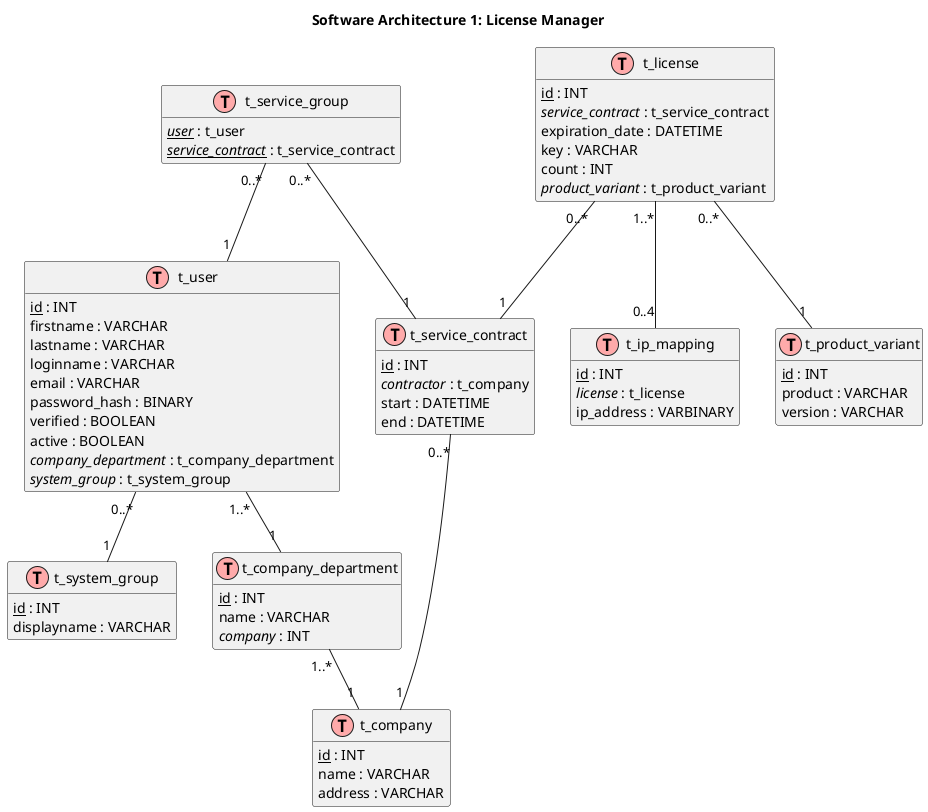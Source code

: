 @startuml db
!define table(x) class x << (T,#FFAAAA) >>
!define primary_key(x) <u>x</u>
!define foreign_key(x) <i>x</i>
hide methods
hide stereotypes

title Software Architecture 1: License Manager

table(t_user) {
  primary_key(id) : INT
  firstname : VARCHAR
  lastname : VARCHAR
  loginname : VARCHAR
  email : VARCHAR
  password_hash : BINARY
  verified : BOOLEAN
  active : BOOLEAN
  foreign_key(company_department) : t_company_department
  foreign_key(system_group) : t_system_group
}

table(t_system_group) {
  primary_key(id) : INT
  displayname : VARCHAR
}

table(t_company) {
  primary_key(id) : INT
  name : VARCHAR
  address : VARCHAR
}

table(t_service_contract) {
  primary_key(id) : INT
  foreign_key(contractor) : t_company
  start : DATETIME
  end : DATETIME
}

table(t_service_group) {
  primary_key(foreign_key(user)) : t_user
  primary_key(foreign_key(service_contract)) : t_service_contract
}

table(t_license) {
  primary_key(id) : INT
  foreign_key(service_contract) : t_service_contract
  expiration_date : DATETIME
  key : VARCHAR
  count : INT
  foreign_key(product_variant) : t_product_variant
}

table(t_ip_mapping) {
  primary_key(id) : INT
  foreign_key(license) : t_license
  ip_address : VARBINARY
}

table(t_product_variant) {
  primary_key(id) : INT
  product : VARCHAR
  version : VARCHAR
}

table(t_company_department) {
  primary_key(id) : INT
  name : VARCHAR
  foreign_key(company) : INT
}

t_user "0..*" -- "1" t_system_group
t_user "1..*" -- "1" t_company_department
t_company_department "1..*" -- "1" t_company
t_service_contract "0..*" -- "1" t_company
t_service_group "0..*" -- "1" t_user
t_service_group "0..*" -- "1" t_service_contract
t_license "1..*" -- "0..4" t_ip_mapping
t_license "0..*" -- "1" t_service_contract
t_license "0..*" -- "1" t_product_variant

@enduml
